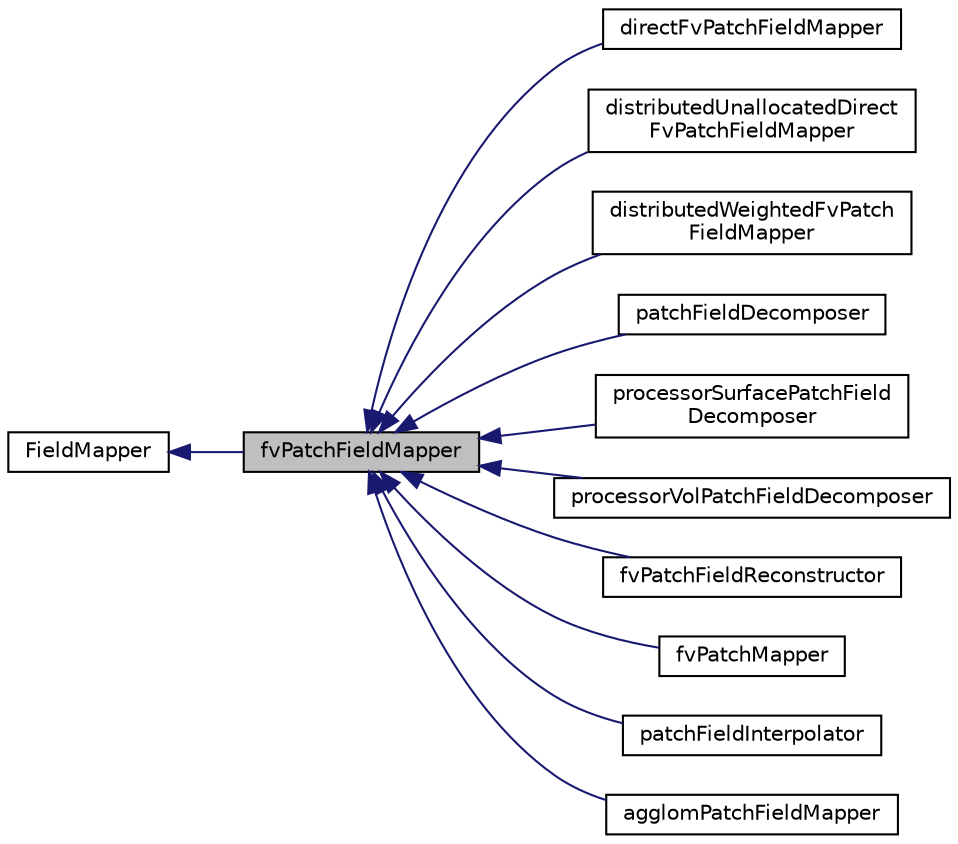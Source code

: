 digraph "fvPatchFieldMapper"
{
  bgcolor="transparent";
  edge [fontname="Helvetica",fontsize="10",labelfontname="Helvetica",labelfontsize="10"];
  node [fontname="Helvetica",fontsize="10",shape=record];
  rankdir="LR";
  Node1 [label="fvPatchFieldMapper",height=0.2,width=0.4,color="black", fillcolor="grey75", style="filled" fontcolor="black"];
  Node2 -> Node1 [dir="back",color="midnightblue",fontsize="10",style="solid",fontname="Helvetica"];
  Node2 [label="FieldMapper",height=0.2,width=0.4,color="black",URL="$classFoam_1_1FieldMapper.html",tooltip="Abstract base class to hold the Field mapping addressing and weights. "];
  Node1 -> Node3 [dir="back",color="midnightblue",fontsize="10",style="solid",fontname="Helvetica"];
  Node3 [label="directFvPatchFieldMapper",height=0.2,width=0.4,color="black",URL="$classFoam_1_1directFvPatchFieldMapper.html",tooltip="direct fvPatchFieldMapper "];
  Node1 -> Node4 [dir="back",color="midnightblue",fontsize="10",style="solid",fontname="Helvetica"];
  Node4 [label="distributedUnallocatedDirect\lFvPatchFieldMapper",height=0.2,width=0.4,color="black",URL="$classFoam_1_1distributedUnallocatedDirectFvPatchFieldMapper.html",tooltip="FieldMapper with direct mapping from remote quantities. "];
  Node1 -> Node5 [dir="back",color="midnightblue",fontsize="10",style="solid",fontname="Helvetica"];
  Node5 [label="distributedWeightedFvPatch\lFieldMapper",height=0.2,width=0.4,color="black",URL="$classFoam_1_1distributedWeightedFvPatchFieldMapper.html",tooltip="FieldMapper with weighted mapping from (optionally remote) quantities. "];
  Node1 -> Node6 [dir="back",color="midnightblue",fontsize="10",style="solid",fontname="Helvetica"];
  Node6 [label="patchFieldDecomposer",height=0.2,width=0.4,color="black",URL="$classFoam_1_1fvFieldDecomposer_1_1patchFieldDecomposer.html",tooltip="Patch field decomposer class. "];
  Node1 -> Node7 [dir="back",color="midnightblue",fontsize="10",style="solid",fontname="Helvetica"];
  Node7 [label="processorSurfacePatchField\lDecomposer",height=0.2,width=0.4,color="black",URL="$classFoam_1_1fvFieldDecomposer_1_1processorSurfacePatchFieldDecomposer.html",tooltip="Processor patch field decomposer class. Surface field is assumed. "];
  Node1 -> Node8 [dir="back",color="midnightblue",fontsize="10",style="solid",fontname="Helvetica"];
  Node8 [label="processorVolPatchFieldDecomposer",height=0.2,width=0.4,color="black",URL="$classFoam_1_1fvFieldDecomposer_1_1processorVolPatchFieldDecomposer.html",tooltip="Processor patch field decomposer class. Maps either owner or. "];
  Node1 -> Node9 [dir="back",color="midnightblue",fontsize="10",style="solid",fontname="Helvetica"];
  Node9 [label="fvPatchFieldReconstructor",height=0.2,width=0.4,color="black",URL="$classFoam_1_1fvFieldReconstructor_1_1fvPatchFieldReconstructor.html",tooltip="Mapper for sizing only - does not do any actual mapping. "];
  Node1 -> Node10 [dir="back",color="midnightblue",fontsize="10",style="solid",fontname="Helvetica"];
  Node10 [label="fvPatchMapper",height=0.2,width=0.4,color="black",URL="$classFoam_1_1fvPatchMapper.html",tooltip="Mapping class for a fvPatchField. "];
  Node1 -> Node11 [dir="back",color="midnightblue",fontsize="10",style="solid",fontname="Helvetica"];
  Node11 [label="patchFieldInterpolator",height=0.2,width=0.4,color="black",URL="$classFoam_1_1meshToMesh0_1_1patchFieldInterpolator.html",tooltip="Patch-field interpolation class. "];
  Node1 -> Node12 [dir="back",color="midnightblue",fontsize="10",style="solid",fontname="Helvetica"];
  Node12 [label="agglomPatchFieldMapper",height=0.2,width=0.4,color="black",URL="$classFoam_1_1singleCellFvMesh_1_1agglomPatchFieldMapper.html",tooltip="Patch field mapper class for agglomerated meshes. "];
}
